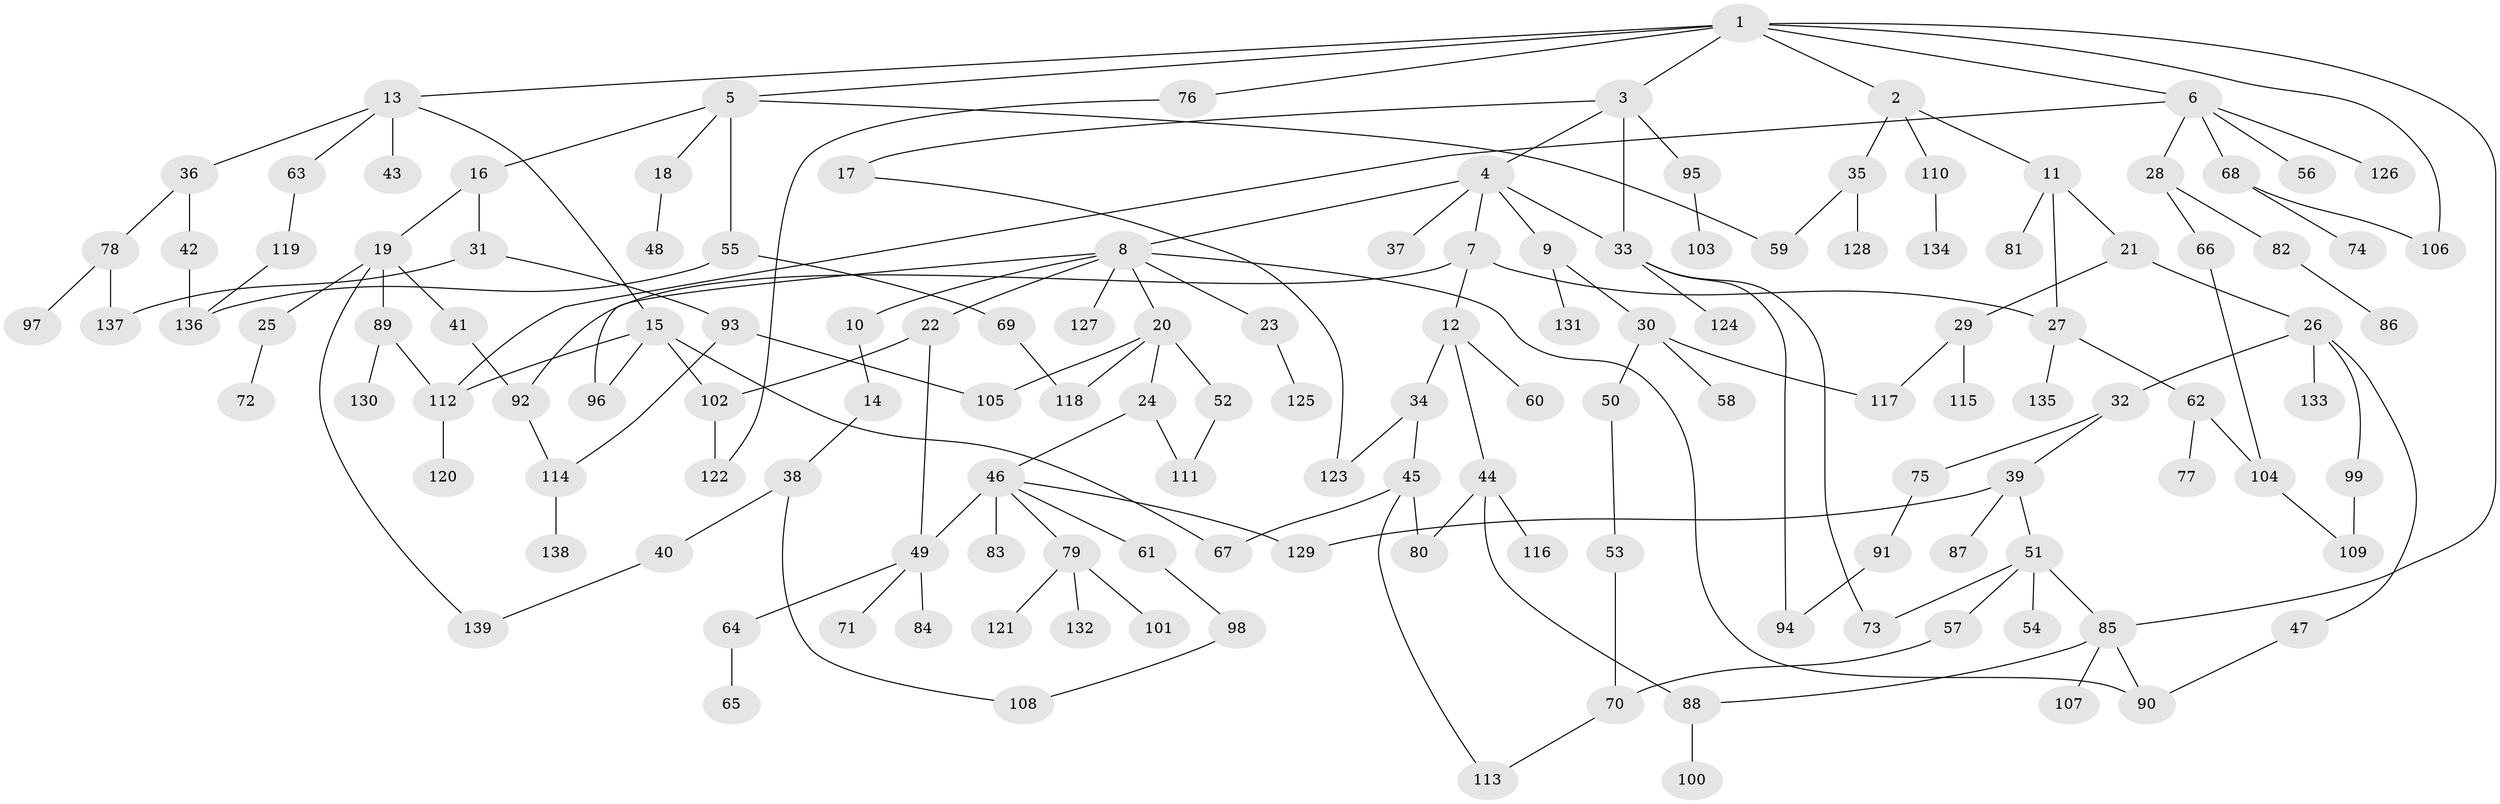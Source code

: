 // Generated by graph-tools (version 1.1) at 2025/34/03/09/25 02:34:29]
// undirected, 139 vertices, 173 edges
graph export_dot {
graph [start="1"]
  node [color=gray90,style=filled];
  1;
  2;
  3;
  4;
  5;
  6;
  7;
  8;
  9;
  10;
  11;
  12;
  13;
  14;
  15;
  16;
  17;
  18;
  19;
  20;
  21;
  22;
  23;
  24;
  25;
  26;
  27;
  28;
  29;
  30;
  31;
  32;
  33;
  34;
  35;
  36;
  37;
  38;
  39;
  40;
  41;
  42;
  43;
  44;
  45;
  46;
  47;
  48;
  49;
  50;
  51;
  52;
  53;
  54;
  55;
  56;
  57;
  58;
  59;
  60;
  61;
  62;
  63;
  64;
  65;
  66;
  67;
  68;
  69;
  70;
  71;
  72;
  73;
  74;
  75;
  76;
  77;
  78;
  79;
  80;
  81;
  82;
  83;
  84;
  85;
  86;
  87;
  88;
  89;
  90;
  91;
  92;
  93;
  94;
  95;
  96;
  97;
  98;
  99;
  100;
  101;
  102;
  103;
  104;
  105;
  106;
  107;
  108;
  109;
  110;
  111;
  112;
  113;
  114;
  115;
  116;
  117;
  118;
  119;
  120;
  121;
  122;
  123;
  124;
  125;
  126;
  127;
  128;
  129;
  130;
  131;
  132;
  133;
  134;
  135;
  136;
  137;
  138;
  139;
  1 -- 2;
  1 -- 3;
  1 -- 5;
  1 -- 6;
  1 -- 13;
  1 -- 76;
  1 -- 106;
  1 -- 85;
  2 -- 11;
  2 -- 35;
  2 -- 110;
  3 -- 4;
  3 -- 17;
  3 -- 33;
  3 -- 95;
  4 -- 7;
  4 -- 8;
  4 -- 9;
  4 -- 37;
  4 -- 33;
  5 -- 16;
  5 -- 18;
  5 -- 55;
  5 -- 59;
  6 -- 28;
  6 -- 56;
  6 -- 68;
  6 -- 112;
  6 -- 126;
  7 -- 12;
  7 -- 92;
  7 -- 27;
  8 -- 10;
  8 -- 20;
  8 -- 22;
  8 -- 23;
  8 -- 127;
  8 -- 96;
  8 -- 90;
  9 -- 30;
  9 -- 131;
  10 -- 14;
  11 -- 21;
  11 -- 27;
  11 -- 81;
  12 -- 34;
  12 -- 44;
  12 -- 60;
  13 -- 15;
  13 -- 36;
  13 -- 43;
  13 -- 63;
  14 -- 38;
  15 -- 67;
  15 -- 96;
  15 -- 102;
  15 -- 112;
  16 -- 19;
  16 -- 31;
  17 -- 123;
  18 -- 48;
  19 -- 25;
  19 -- 41;
  19 -- 89;
  19 -- 139;
  20 -- 24;
  20 -- 52;
  20 -- 105;
  20 -- 118;
  21 -- 26;
  21 -- 29;
  22 -- 49;
  22 -- 102;
  23 -- 125;
  24 -- 46;
  24 -- 111;
  25 -- 72;
  26 -- 32;
  26 -- 47;
  26 -- 99;
  26 -- 133;
  27 -- 62;
  27 -- 135;
  28 -- 66;
  28 -- 82;
  29 -- 115;
  29 -- 117;
  30 -- 50;
  30 -- 58;
  30 -- 117;
  31 -- 93;
  31 -- 137;
  32 -- 39;
  32 -- 75;
  33 -- 94;
  33 -- 124;
  33 -- 73;
  34 -- 45;
  34 -- 123;
  35 -- 59;
  35 -- 128;
  36 -- 42;
  36 -- 78;
  38 -- 40;
  38 -- 108;
  39 -- 51;
  39 -- 87;
  39 -- 129;
  40 -- 139;
  41 -- 92;
  42 -- 136;
  44 -- 116;
  44 -- 80;
  44 -- 88;
  45 -- 80;
  45 -- 67;
  45 -- 113;
  46 -- 49;
  46 -- 61;
  46 -- 79;
  46 -- 83;
  46 -- 129;
  47 -- 90;
  49 -- 64;
  49 -- 71;
  49 -- 84;
  50 -- 53;
  51 -- 54;
  51 -- 57;
  51 -- 73;
  51 -- 85;
  52 -- 111;
  53 -- 70;
  55 -- 69;
  55 -- 136;
  57 -- 70;
  61 -- 98;
  62 -- 77;
  62 -- 104;
  63 -- 119;
  64 -- 65;
  66 -- 104;
  68 -- 74;
  68 -- 106;
  69 -- 118;
  70 -- 113;
  75 -- 91;
  76 -- 122;
  78 -- 97;
  78 -- 137;
  79 -- 101;
  79 -- 121;
  79 -- 132;
  82 -- 86;
  85 -- 88;
  85 -- 107;
  85 -- 90;
  88 -- 100;
  89 -- 130;
  89 -- 112;
  91 -- 94;
  92 -- 114;
  93 -- 105;
  93 -- 114;
  95 -- 103;
  98 -- 108;
  99 -- 109;
  102 -- 122;
  104 -- 109;
  110 -- 134;
  112 -- 120;
  114 -- 138;
  119 -- 136;
}
